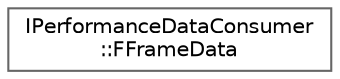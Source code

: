 digraph "Graphical Class Hierarchy"
{
 // INTERACTIVE_SVG=YES
 // LATEX_PDF_SIZE
  bgcolor="transparent";
  edge [fontname=Helvetica,fontsize=10,labelfontname=Helvetica,labelfontsize=10];
  node [fontname=Helvetica,fontsize=10,shape=box,height=0.2,width=0.4];
  rankdir="LR";
  Node0 [id="Node000000",label="IPerformanceDataConsumer\l::FFrameData",height=0.2,width=0.4,color="grey40", fillcolor="white", style="filled",URL="$d7/df8/structIPerformanceDataConsumer_1_1FFrameData.html",tooltip=" "];
}
